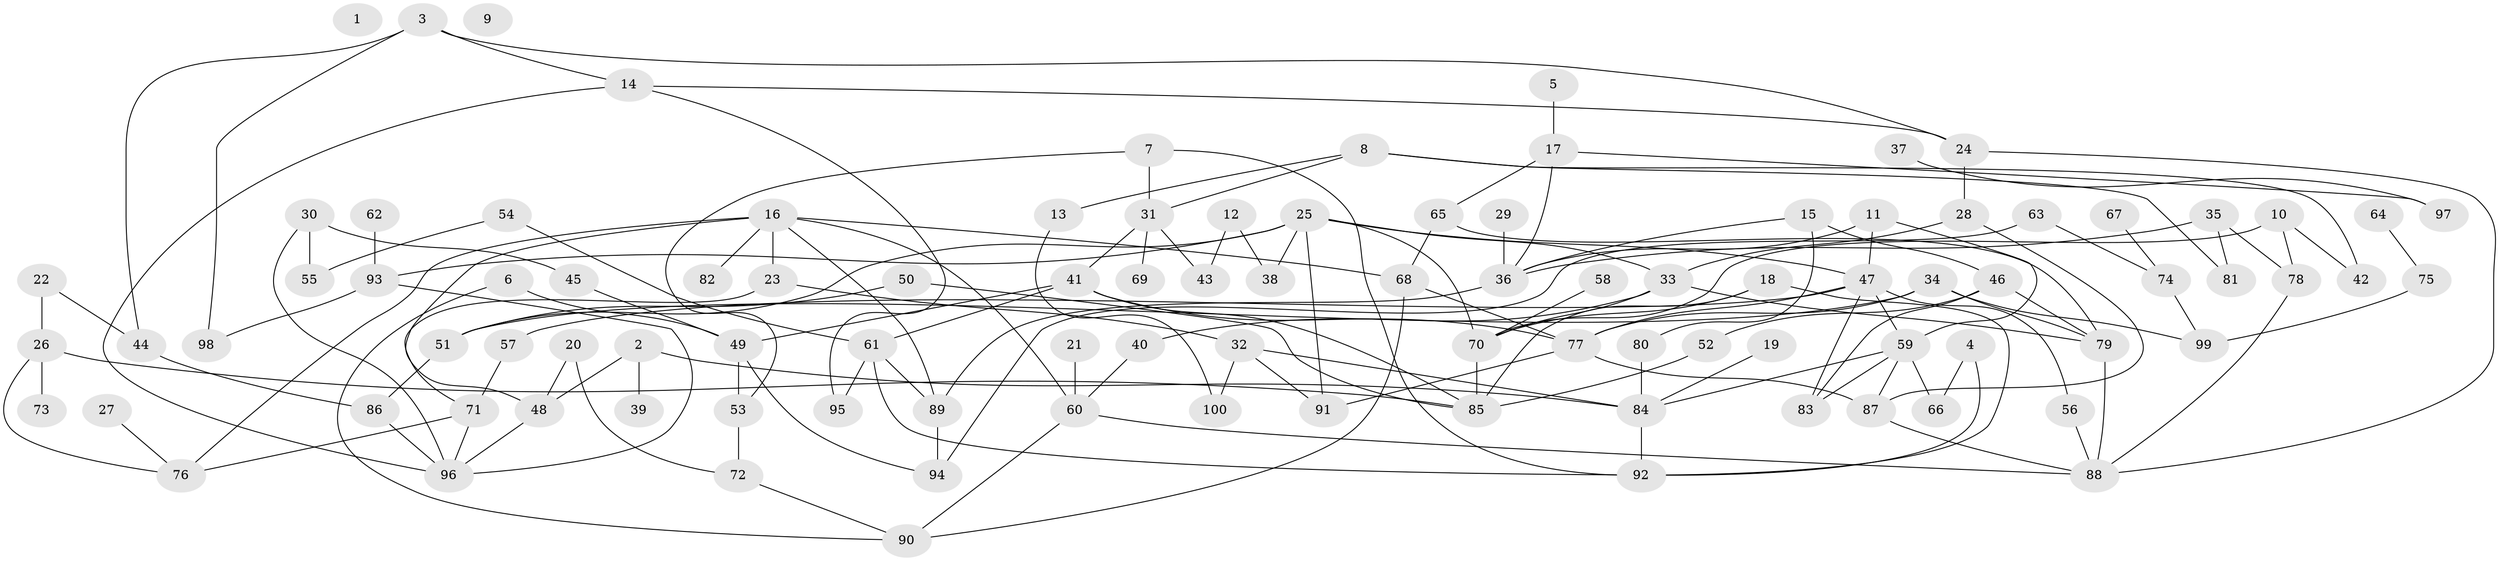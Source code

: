 // Generated by graph-tools (version 1.1) at 2025/40/03/09/25 04:40:01]
// undirected, 100 vertices, 155 edges
graph export_dot {
graph [start="1"]
  node [color=gray90,style=filled];
  1;
  2;
  3;
  4;
  5;
  6;
  7;
  8;
  9;
  10;
  11;
  12;
  13;
  14;
  15;
  16;
  17;
  18;
  19;
  20;
  21;
  22;
  23;
  24;
  25;
  26;
  27;
  28;
  29;
  30;
  31;
  32;
  33;
  34;
  35;
  36;
  37;
  38;
  39;
  40;
  41;
  42;
  43;
  44;
  45;
  46;
  47;
  48;
  49;
  50;
  51;
  52;
  53;
  54;
  55;
  56;
  57;
  58;
  59;
  60;
  61;
  62;
  63;
  64;
  65;
  66;
  67;
  68;
  69;
  70;
  71;
  72;
  73;
  74;
  75;
  76;
  77;
  78;
  79;
  80;
  81;
  82;
  83;
  84;
  85;
  86;
  87;
  88;
  89;
  90;
  91;
  92;
  93;
  94;
  95;
  96;
  97;
  98;
  99;
  100;
  2 -- 39;
  2 -- 48;
  2 -- 84;
  3 -- 14;
  3 -- 24;
  3 -- 44;
  3 -- 98;
  4 -- 66;
  4 -- 92;
  5 -- 17;
  6 -- 49;
  6 -- 90;
  7 -- 31;
  7 -- 53;
  7 -- 92;
  8 -- 13;
  8 -- 31;
  8 -- 42;
  8 -- 81;
  10 -- 42;
  10 -- 70;
  10 -- 78;
  11 -- 36;
  11 -- 47;
  11 -- 59;
  12 -- 38;
  12 -- 43;
  13 -- 100;
  14 -- 24;
  14 -- 95;
  14 -- 96;
  15 -- 36;
  15 -- 46;
  15 -- 80;
  16 -- 23;
  16 -- 48;
  16 -- 60;
  16 -- 68;
  16 -- 76;
  16 -- 82;
  16 -- 89;
  17 -- 36;
  17 -- 65;
  17 -- 97;
  18 -- 70;
  18 -- 85;
  18 -- 92;
  19 -- 84;
  20 -- 48;
  20 -- 72;
  21 -- 60;
  22 -- 26;
  22 -- 44;
  23 -- 32;
  23 -- 71;
  24 -- 28;
  24 -- 88;
  25 -- 33;
  25 -- 38;
  25 -- 47;
  25 -- 51;
  25 -- 70;
  25 -- 91;
  25 -- 93;
  26 -- 73;
  26 -- 76;
  26 -- 85;
  27 -- 76;
  28 -- 33;
  28 -- 87;
  29 -- 36;
  30 -- 45;
  30 -- 55;
  30 -- 96;
  31 -- 41;
  31 -- 43;
  31 -- 69;
  32 -- 84;
  32 -- 91;
  32 -- 100;
  33 -- 40;
  33 -- 70;
  33 -- 79;
  34 -- 51;
  34 -- 77;
  34 -- 79;
  34 -- 99;
  35 -- 36;
  35 -- 78;
  35 -- 81;
  36 -- 89;
  37 -- 97;
  40 -- 60;
  41 -- 49;
  41 -- 61;
  41 -- 77;
  41 -- 85;
  44 -- 86;
  45 -- 49;
  46 -- 52;
  46 -- 79;
  46 -- 83;
  47 -- 56;
  47 -- 57;
  47 -- 59;
  47 -- 77;
  47 -- 83;
  48 -- 96;
  49 -- 53;
  49 -- 94;
  50 -- 51;
  50 -- 85;
  51 -- 86;
  52 -- 85;
  53 -- 72;
  54 -- 55;
  54 -- 61;
  56 -- 88;
  57 -- 71;
  58 -- 70;
  59 -- 66;
  59 -- 83;
  59 -- 84;
  59 -- 87;
  60 -- 88;
  60 -- 90;
  61 -- 89;
  61 -- 92;
  61 -- 95;
  62 -- 93;
  63 -- 74;
  63 -- 94;
  64 -- 75;
  65 -- 68;
  65 -- 79;
  67 -- 74;
  68 -- 77;
  68 -- 90;
  70 -- 85;
  71 -- 76;
  71 -- 96;
  72 -- 90;
  74 -- 99;
  75 -- 99;
  77 -- 87;
  77 -- 91;
  78 -- 88;
  79 -- 88;
  80 -- 84;
  84 -- 92;
  86 -- 96;
  87 -- 88;
  89 -- 94;
  93 -- 96;
  93 -- 98;
}
